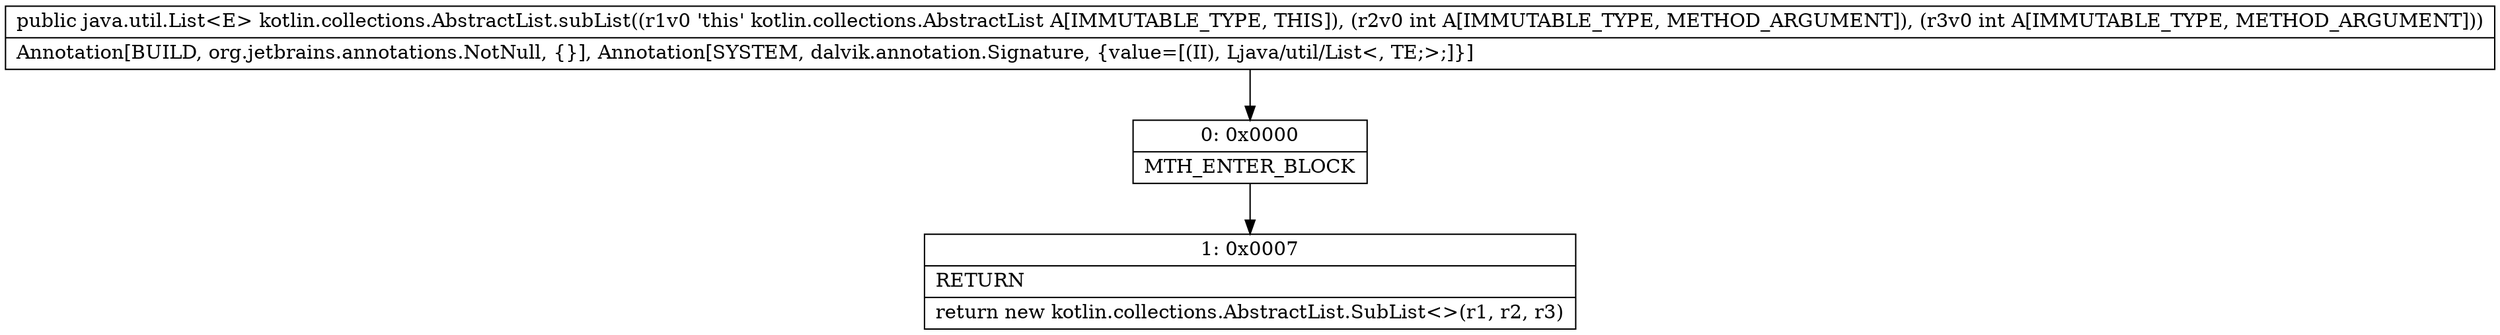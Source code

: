 digraph "CFG forkotlin.collections.AbstractList.subList(II)Ljava\/util\/List;" {
Node_0 [shape=record,label="{0\:\ 0x0000|MTH_ENTER_BLOCK\l}"];
Node_1 [shape=record,label="{1\:\ 0x0007|RETURN\l|return new kotlin.collections.AbstractList.SubList\<\>(r1, r2, r3)\l}"];
MethodNode[shape=record,label="{public java.util.List\<E\> kotlin.collections.AbstractList.subList((r1v0 'this' kotlin.collections.AbstractList A[IMMUTABLE_TYPE, THIS]), (r2v0 int A[IMMUTABLE_TYPE, METHOD_ARGUMENT]), (r3v0 int A[IMMUTABLE_TYPE, METHOD_ARGUMENT]))  | Annotation[BUILD, org.jetbrains.annotations.NotNull, \{\}], Annotation[SYSTEM, dalvik.annotation.Signature, \{value=[(II), Ljava\/util\/List\<, TE;\>;]\}]\l}"];
MethodNode -> Node_0;
Node_0 -> Node_1;
}

